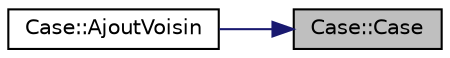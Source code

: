 digraph "Case::Case"
{
 // LATEX_PDF_SIZE
  edge [fontname="Helvetica",fontsize="10",labelfontname="Helvetica",labelfontsize="10"];
  node [fontname="Helvetica",fontsize="10",shape=record];
  rankdir="RL";
  Node1 [label="Case::Case",height=0.2,width=0.4,color="black", fillcolor="grey75", style="filled", fontcolor="black",tooltip=" "];
  Node1 -> Node2 [dir="back",color="midnightblue",fontsize="10",style="solid",fontname="Helvetica"];
  Node2 [label="Case::AjoutVoisin",height=0.2,width=0.4,color="black", fillcolor="white", style="filled",URL="$class_case.html#ab0c0625c607e73d402a25b11081c5385",tooltip=" "];
}
